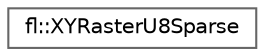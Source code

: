 digraph "Graphical Class Hierarchy"
{
 // INTERACTIVE_SVG=YES
 // LATEX_PDF_SIZE
  bgcolor="transparent";
  edge [fontname=Helvetica,fontsize=10,labelfontname=Helvetica,labelfontsize=10];
  node [fontname=Helvetica,fontsize=10,shape=box,height=0.2,width=0.4];
  rankdir="LR";
  Node0 [id="Node000000",label="fl::XYRasterU8Sparse",height=0.2,width=0.4,color="grey40", fillcolor="white", style="filled",URL="$d1/d5c/classfl_1_1_x_y_raster_u8_sparse.html",tooltip=" "];
}
